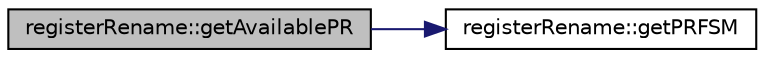 digraph G
{
  edge [fontname="Helvetica",fontsize="10",labelfontname="Helvetica",labelfontsize="10"];
  node [fontname="Helvetica",fontsize="10",shape=record];
  rankdir=LR;
  Node1 [label="registerRename::getAvailablePR",height=0.2,width=0.4,color="black", fillcolor="grey75", style="filled" fontcolor="black"];
  Node1 -> Node2 [color="midnightblue",fontsize="10",style="solid",fontname="Helvetica"];
  Node2 [label="registerRename::getPRFSM",height=0.2,width=0.4,color="black", fillcolor="white", style="filled",URL="$classregisterRename.html#a50d06999c2233fad684905c741cef0ac"];
}
